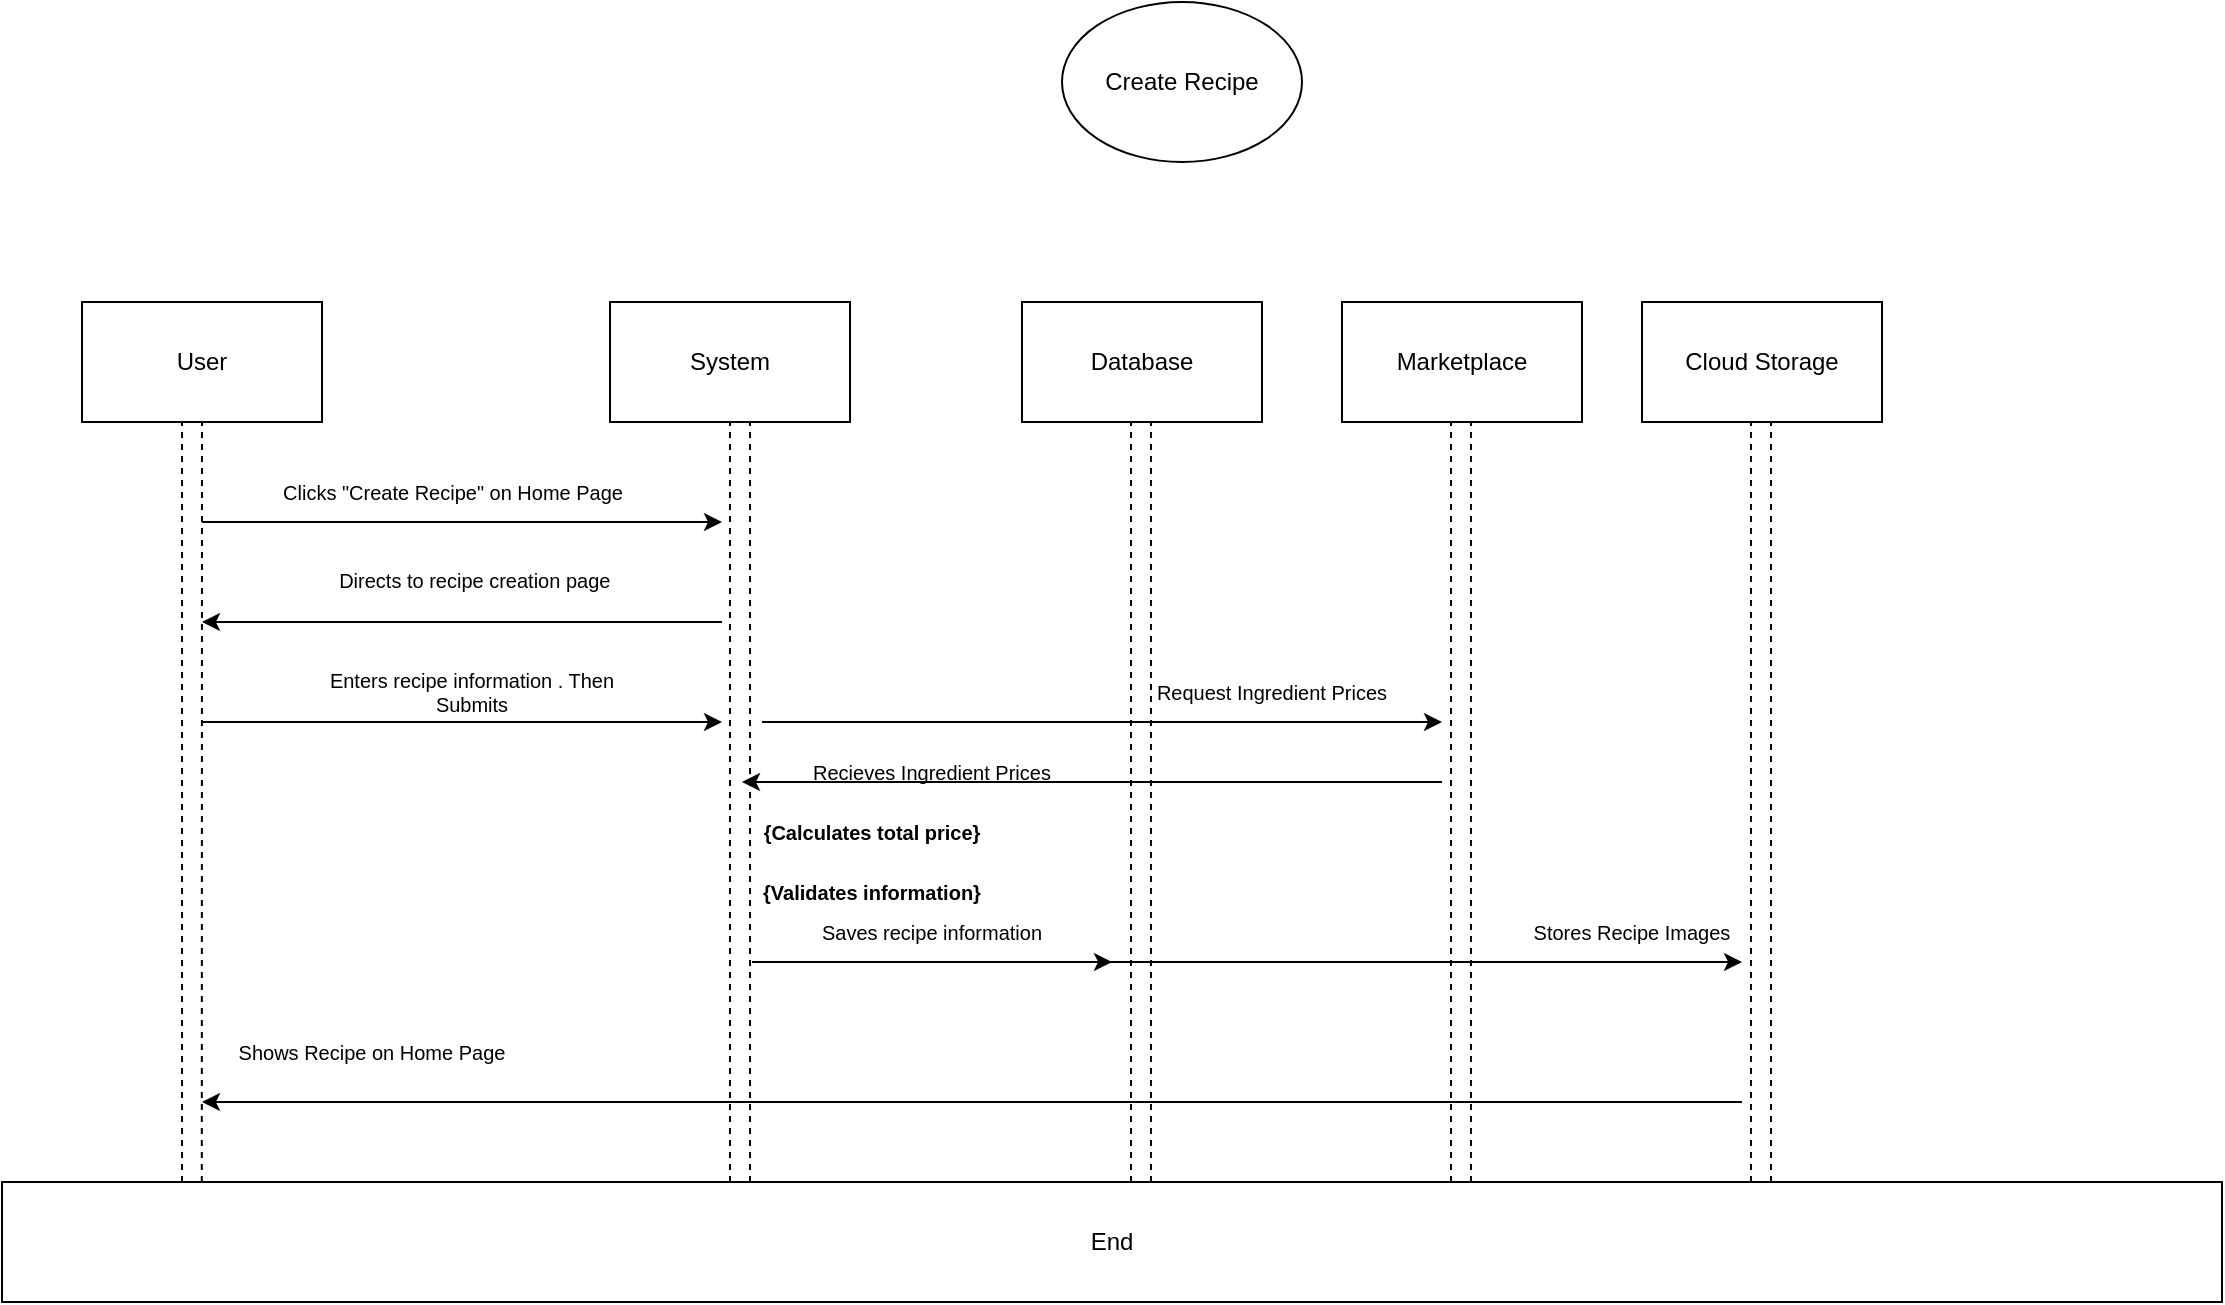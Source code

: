 <mxfile version="21.6.8" type="device">
  <diagram name="Page-1" id="WWlFvg7DKn2M0_3CpuQ5">
    <mxGraphModel dx="956" dy="589" grid="1" gridSize="10" guides="1" tooltips="1" connect="1" arrows="1" fold="1" page="1" pageScale="1" pageWidth="827" pageHeight="1169" math="0" shadow="0">
      <root>
        <mxCell id="0" />
        <mxCell id="1" parent="0" />
        <mxCell id="nOWR5_Gk9yyT9tmzBJDm-1" value="User" style="rounded=0;whiteSpace=wrap;html=1;" parent="1" vertex="1">
          <mxGeometry x="150" y="160" width="120" height="60" as="geometry" />
        </mxCell>
        <mxCell id="nOWR5_Gk9yyT9tmzBJDm-2" value="System" style="rounded=0;whiteSpace=wrap;html=1;" parent="1" vertex="1">
          <mxGeometry x="414" y="160" width="120" height="60" as="geometry" />
        </mxCell>
        <mxCell id="nOWR5_Gk9yyT9tmzBJDm-3" value="Database" style="rounded=0;whiteSpace=wrap;html=1;" parent="1" vertex="1">
          <mxGeometry x="620" y="160" width="120" height="60" as="geometry" />
        </mxCell>
        <mxCell id="nOWR5_Gk9yyT9tmzBJDm-4" value="Marketplace" style="rounded=0;whiteSpace=wrap;html=1;" parent="1" vertex="1">
          <mxGeometry x="780" y="160" width="120" height="60" as="geometry" />
        </mxCell>
        <mxCell id="nOWR5_Gk9yyT9tmzBJDm-5" value="Cloud Storage" style="rounded=0;whiteSpace=wrap;html=1;" parent="1" vertex="1">
          <mxGeometry x="930" y="160" width="120" height="60" as="geometry" />
        </mxCell>
        <mxCell id="nOWR5_Gk9yyT9tmzBJDm-7" value="End" style="rounded=0;whiteSpace=wrap;html=1;" parent="1" vertex="1">
          <mxGeometry x="110" y="600" width="1110" height="60" as="geometry" />
        </mxCell>
        <mxCell id="nOWR5_Gk9yyT9tmzBJDm-8" value="Create Recipe" style="ellipse;whiteSpace=wrap;html=1;" parent="1" vertex="1">
          <mxGeometry x="640" y="10" width="120" height="80" as="geometry" />
        </mxCell>
        <mxCell id="nOWR5_Gk9yyT9tmzBJDm-9" value="" style="endArrow=none;dashed=1;html=1;rounded=0;entryX=0.5;entryY=1;entryDx=0;entryDy=0;exitX=0.09;exitY=0;exitDx=0;exitDy=0;exitPerimeter=0;" parent="1" source="nOWR5_Gk9yyT9tmzBJDm-7" target="nOWR5_Gk9yyT9tmzBJDm-1" edge="1">
          <mxGeometry width="50" height="50" relative="1" as="geometry">
            <mxPoint x="350" y="350" as="sourcePoint" />
            <mxPoint x="400" y="300" as="targetPoint" />
          </mxGeometry>
        </mxCell>
        <mxCell id="nOWR5_Gk9yyT9tmzBJDm-10" value="" style="endArrow=none;dashed=1;html=1;rounded=0;entryX=0.5;entryY=1;entryDx=0;entryDy=0;exitX=0.09;exitY=0;exitDx=0;exitDy=0;exitPerimeter=0;" parent="1" edge="1">
          <mxGeometry width="50" height="50" relative="1" as="geometry">
            <mxPoint x="200" y="600" as="sourcePoint" />
            <mxPoint x="200" y="220" as="targetPoint" />
            <Array as="points">
              <mxPoint x="200" y="410" />
            </Array>
          </mxGeometry>
        </mxCell>
        <mxCell id="nOWR5_Gk9yyT9tmzBJDm-11" value="" style="endArrow=none;dashed=1;html=1;rounded=0;entryX=0.5;entryY=1;entryDx=0;entryDy=0;exitX=0.09;exitY=0;exitDx=0;exitDy=0;exitPerimeter=0;" parent="1" edge="1">
          <mxGeometry width="50" height="50" relative="1" as="geometry">
            <mxPoint x="484" y="600" as="sourcePoint" />
            <mxPoint x="484" y="220" as="targetPoint" />
          </mxGeometry>
        </mxCell>
        <mxCell id="nOWR5_Gk9yyT9tmzBJDm-12" value="" style="endArrow=none;dashed=1;html=1;rounded=0;entryX=0.5;entryY=1;entryDx=0;entryDy=0;exitX=0.09;exitY=0;exitDx=0;exitDy=0;exitPerimeter=0;" parent="1" edge="1">
          <mxGeometry width="50" height="50" relative="1" as="geometry">
            <mxPoint x="474" y="600" as="sourcePoint" />
            <mxPoint x="474" y="220" as="targetPoint" />
            <Array as="points">
              <mxPoint x="474" y="410" />
            </Array>
          </mxGeometry>
        </mxCell>
        <mxCell id="nOWR5_Gk9yyT9tmzBJDm-13" value="" style="endArrow=none;dashed=1;html=1;rounded=0;entryX=0.5;entryY=1;entryDx=0;entryDy=0;exitX=0.09;exitY=0;exitDx=0;exitDy=0;exitPerimeter=0;" parent="1" edge="1">
          <mxGeometry width="50" height="50" relative="1" as="geometry">
            <mxPoint x="684.5" y="600" as="sourcePoint" />
            <mxPoint x="684.5" y="220" as="targetPoint" />
          </mxGeometry>
        </mxCell>
        <mxCell id="nOWR5_Gk9yyT9tmzBJDm-14" value="" style="endArrow=none;dashed=1;html=1;rounded=0;entryX=0.5;entryY=1;entryDx=0;entryDy=0;exitX=0.09;exitY=0;exitDx=0;exitDy=0;exitPerimeter=0;" parent="1" edge="1">
          <mxGeometry width="50" height="50" relative="1" as="geometry">
            <mxPoint x="674.5" y="600" as="sourcePoint" />
            <mxPoint x="674.5" y="220" as="targetPoint" />
            <Array as="points">
              <mxPoint x="674.5" y="410" />
            </Array>
          </mxGeometry>
        </mxCell>
        <mxCell id="nOWR5_Gk9yyT9tmzBJDm-15" value="" style="endArrow=none;dashed=1;html=1;rounded=0;entryX=0.5;entryY=1;entryDx=0;entryDy=0;exitX=0.09;exitY=0;exitDx=0;exitDy=0;exitPerimeter=0;" parent="1" edge="1">
          <mxGeometry width="50" height="50" relative="1" as="geometry">
            <mxPoint x="844.5" y="600" as="sourcePoint" />
            <mxPoint x="844.5" y="220" as="targetPoint" />
          </mxGeometry>
        </mxCell>
        <mxCell id="nOWR5_Gk9yyT9tmzBJDm-16" value="" style="endArrow=none;dashed=1;html=1;rounded=0;entryX=0.5;entryY=1;entryDx=0;entryDy=0;exitX=0.09;exitY=0;exitDx=0;exitDy=0;exitPerimeter=0;" parent="1" edge="1">
          <mxGeometry width="50" height="50" relative="1" as="geometry">
            <mxPoint x="834.5" y="600" as="sourcePoint" />
            <mxPoint x="834.5" y="220" as="targetPoint" />
            <Array as="points">
              <mxPoint x="834.5" y="410" />
            </Array>
          </mxGeometry>
        </mxCell>
        <mxCell id="nOWR5_Gk9yyT9tmzBJDm-17" value="" style="endArrow=none;dashed=1;html=1;rounded=0;entryX=0.5;entryY=1;entryDx=0;entryDy=0;exitX=0.09;exitY=0;exitDx=0;exitDy=0;exitPerimeter=0;" parent="1" edge="1">
          <mxGeometry width="50" height="50" relative="1" as="geometry">
            <mxPoint x="994.5" y="600" as="sourcePoint" />
            <mxPoint x="994.5" y="220" as="targetPoint" />
          </mxGeometry>
        </mxCell>
        <mxCell id="nOWR5_Gk9yyT9tmzBJDm-18" value="" style="endArrow=none;dashed=1;html=1;rounded=0;entryX=0.5;entryY=1;entryDx=0;entryDy=0;exitX=0.09;exitY=0;exitDx=0;exitDy=0;exitPerimeter=0;" parent="1" edge="1">
          <mxGeometry width="50" height="50" relative="1" as="geometry">
            <mxPoint x="984.5" y="600" as="sourcePoint" />
            <mxPoint x="984.5" y="220" as="targetPoint" />
            <Array as="points">
              <mxPoint x="984.5" y="410" />
            </Array>
          </mxGeometry>
        </mxCell>
        <mxCell id="nOWR5_Gk9yyT9tmzBJDm-21" value="" style="endArrow=classic;html=1;rounded=0;" parent="1" edge="1">
          <mxGeometry width="50" height="50" relative="1" as="geometry">
            <mxPoint x="210" y="270" as="sourcePoint" />
            <mxPoint x="470" y="270" as="targetPoint" />
          </mxGeometry>
        </mxCell>
        <mxCell id="nOWR5_Gk9yyT9tmzBJDm-22" value="&lt;font style=&quot;font-size: 10px;&quot;&gt;Clicks &quot;Create Recipe&quot; on Home Page&lt;/font&gt;" style="text;html=1;align=center;verticalAlign=middle;resizable=0;points=[];autosize=1;strokeColor=none;fillColor=none;" parent="1" vertex="1">
          <mxGeometry x="240" y="240" width="190" height="30" as="geometry" />
        </mxCell>
        <mxCell id="nOWR5_Gk9yyT9tmzBJDm-23" value="" style="endArrow=classic;html=1;rounded=0;" parent="1" edge="1">
          <mxGeometry width="50" height="50" relative="1" as="geometry">
            <mxPoint x="470" y="320" as="sourcePoint" />
            <mxPoint x="210" y="320" as="targetPoint" />
          </mxGeometry>
        </mxCell>
        <mxCell id="nOWR5_Gk9yyT9tmzBJDm-24" value="&lt;div style=&quot;font-size: 10px;&quot;&gt;&lt;font style=&quot;font-size: 10px;&quot;&gt;&amp;nbsp;Directs to recipe creation page&lt;/font&gt;&lt;/div&gt;&lt;div style=&quot;font-size: 10px;&quot;&gt;&lt;br style=&quot;font-size: 10px;&quot;&gt;&lt;/div&gt;" style="text;html=1;strokeColor=none;fillColor=none;align=center;verticalAlign=middle;whiteSpace=wrap;rounded=0;fontSize=10;" parent="1" vertex="1">
          <mxGeometry x="260" y="290" width="170" height="30" as="geometry" />
        </mxCell>
        <mxCell id="nOWR5_Gk9yyT9tmzBJDm-25" value="" style="endArrow=classic;html=1;rounded=0;" parent="1" edge="1">
          <mxGeometry width="50" height="50" relative="1" as="geometry">
            <mxPoint x="210" y="370" as="sourcePoint" />
            <mxPoint x="470" y="370" as="targetPoint" />
          </mxGeometry>
        </mxCell>
        <mxCell id="nOWR5_Gk9yyT9tmzBJDm-26" value="&lt;div style=&quot;&quot;&gt;Enters recipe information . Then Submits&lt;br&gt;&lt;/div&gt;" style="text;html=1;strokeColor=none;fillColor=none;align=center;verticalAlign=middle;whiteSpace=wrap;rounded=0;fontSize=10;" parent="1" vertex="1">
          <mxGeometry x="260" y="340" width="170" height="30" as="geometry" />
        </mxCell>
        <mxCell id="nOWR5_Gk9yyT9tmzBJDm-27" value="" style="endArrow=classic;html=1;rounded=0;" parent="1" edge="1">
          <mxGeometry width="50" height="50" relative="1" as="geometry">
            <mxPoint x="485" y="490" as="sourcePoint" />
            <mxPoint x="665" y="490" as="targetPoint" />
          </mxGeometry>
        </mxCell>
        <mxCell id="nOWR5_Gk9yyT9tmzBJDm-28" value="&lt;div style=&quot;&quot;&gt;Saves recipe information&lt;br&gt;&lt;/div&gt;" style="text;html=1;strokeColor=none;fillColor=none;align=center;verticalAlign=middle;whiteSpace=wrap;rounded=0;fontSize=10;" parent="1" vertex="1">
          <mxGeometry x="490" y="460" width="170" height="30" as="geometry" />
        </mxCell>
        <mxCell id="nOWR5_Gk9yyT9tmzBJDm-29" value="" style="endArrow=classic;html=1;rounded=0;" parent="1" edge="1">
          <mxGeometry width="50" height="50" relative="1" as="geometry">
            <mxPoint x="490" y="370" as="sourcePoint" />
            <mxPoint x="830" y="370" as="targetPoint" />
          </mxGeometry>
        </mxCell>
        <mxCell id="nOWR5_Gk9yyT9tmzBJDm-30" value="&lt;div style=&quot;&quot;&gt;Request Ingredient Prices&lt;/div&gt;" style="text;html=1;strokeColor=none;fillColor=none;align=center;verticalAlign=middle;whiteSpace=wrap;rounded=0;fontSize=10;" parent="1" vertex="1">
          <mxGeometry x="660" y="340" width="170" height="30" as="geometry" />
        </mxCell>
        <mxCell id="nOWR5_Gk9yyT9tmzBJDm-31" value="" style="endArrow=classic;html=1;rounded=0;" parent="1" edge="1">
          <mxGeometry width="50" height="50" relative="1" as="geometry">
            <mxPoint x="830" y="400" as="sourcePoint" />
            <mxPoint x="480" y="400" as="targetPoint" />
          </mxGeometry>
        </mxCell>
        <mxCell id="nOWR5_Gk9yyT9tmzBJDm-32" value="&lt;div style=&quot;&quot;&gt;Recieves Ingredient Prices&lt;/div&gt;" style="text;html=1;strokeColor=none;fillColor=none;align=center;verticalAlign=middle;whiteSpace=wrap;rounded=0;fontSize=10;" parent="1" vertex="1">
          <mxGeometry x="490" y="380" width="170" height="30" as="geometry" />
        </mxCell>
        <mxCell id="nOWR5_Gk9yyT9tmzBJDm-33" value="&lt;div style=&quot;&quot;&gt;&lt;b&gt;{Calculates total price}&lt;/b&gt;&lt;br&gt;&lt;/div&gt;" style="text;html=1;strokeColor=none;fillColor=none;align=center;verticalAlign=middle;whiteSpace=wrap;rounded=0;fontSize=10;" parent="1" vertex="1">
          <mxGeometry x="460" y="410" width="170" height="30" as="geometry" />
        </mxCell>
        <mxCell id="nOWR5_Gk9yyT9tmzBJDm-34" value="" style="endArrow=classic;html=1;rounded=0;exitX=0;exitY=1;exitDx=0;exitDy=0;" parent="1" source="nOWR5_Gk9yyT9tmzBJDm-28" edge="1">
          <mxGeometry width="50" height="50" relative="1" as="geometry">
            <mxPoint x="610" y="400" as="sourcePoint" />
            <mxPoint x="980" y="490" as="targetPoint" />
          </mxGeometry>
        </mxCell>
        <mxCell id="nOWR5_Gk9yyT9tmzBJDm-35" value="&lt;div style=&quot;&quot;&gt;Stores Recipe Images&lt;/div&gt;" style="text;html=1;strokeColor=none;fillColor=none;align=center;verticalAlign=middle;whiteSpace=wrap;rounded=0;fontSize=10;" parent="1" vertex="1">
          <mxGeometry x="840" y="460" width="170" height="30" as="geometry" />
        </mxCell>
        <mxCell id="nOWR5_Gk9yyT9tmzBJDm-36" value="" style="endArrow=classic;html=1;rounded=0;" parent="1" edge="1">
          <mxGeometry width="50" height="50" relative="1" as="geometry">
            <mxPoint x="980" y="560" as="sourcePoint" />
            <mxPoint x="210" y="560" as="targetPoint" />
          </mxGeometry>
        </mxCell>
        <mxCell id="nOWR5_Gk9yyT9tmzBJDm-37" value="&lt;div style=&quot;&quot;&gt;Shows Recipe on Home Page&lt;/div&gt;" style="text;html=1;strokeColor=none;fillColor=none;align=center;verticalAlign=middle;whiteSpace=wrap;rounded=0;fontSize=10;" parent="1" vertex="1">
          <mxGeometry x="210" y="520" width="170" height="30" as="geometry" />
        </mxCell>
        <mxCell id="RiDar5Y2dPXjYELt4WzI-1" value="&lt;div style=&quot;&quot;&gt;&lt;b&gt;{Validates information}&lt;/b&gt;&lt;br&gt;&lt;/div&gt;" style="text;html=1;strokeColor=none;fillColor=none;align=center;verticalAlign=middle;whiteSpace=wrap;rounded=0;fontSize=10;" vertex="1" parent="1">
          <mxGeometry x="460" y="440" width="170" height="30" as="geometry" />
        </mxCell>
      </root>
    </mxGraphModel>
  </diagram>
</mxfile>
